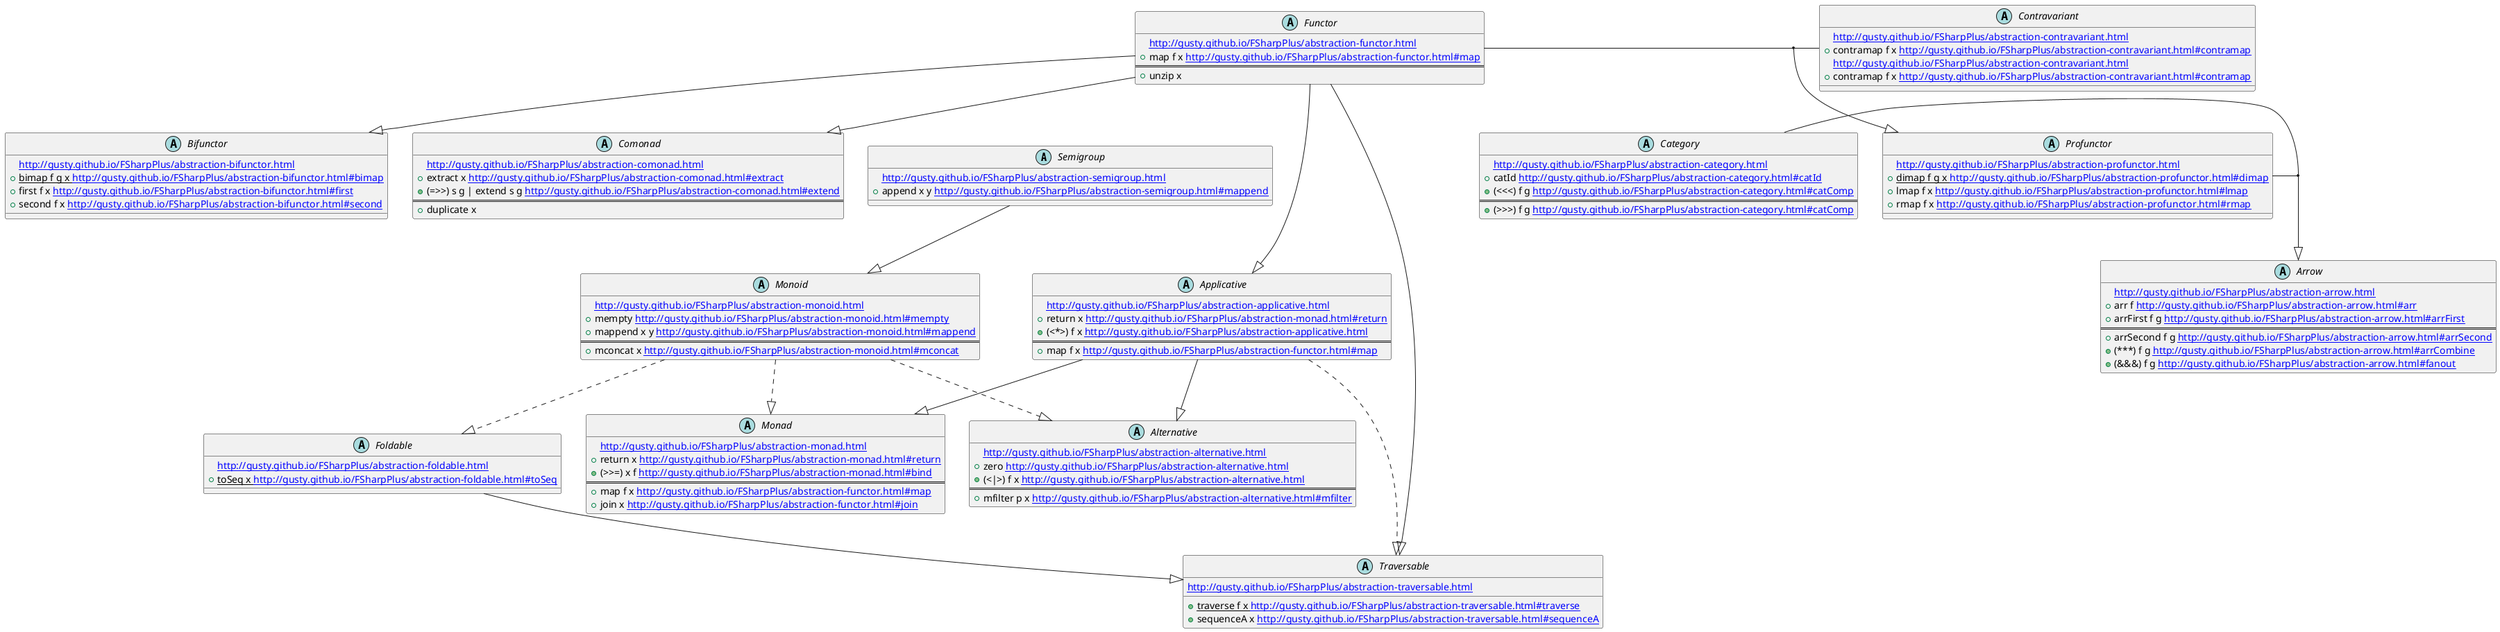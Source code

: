 @startuml

together {
	abstract class Semigroup {
	  [[http://gusty.github.io/FSharpPlus/abstraction-semigroup.html]]
	  + append x y [[http://gusty.github.io/FSharpPlus/abstraction-semigroup.html#mappend {Appends two semigroups} ]]
	}

	abstract class Comonad {
	  [[http://gusty.github.io/FSharpPlus/abstraction-comonad.html]]
	  + extract x [[http://gusty.github.io/FSharpPlus/abstraction-comonad.html#extract]]
	  + (=>>) s g | extend s g [[http://gusty.github.io/FSharpPlus/abstraction-comonad.html#extend]]
	  ==
	  + duplicate x
	}
}

abstract class Monoid {
  [[http://gusty.github.io/FSharpPlus/abstraction-monoid.html]]
  + mempty [[http://gusty.github.io/FSharpPlus/abstraction-monoid.html#mempty {Identity for mappend} ]]
  + mappend x y [[http://gusty.github.io/FSharpPlus/abstraction-monoid.html#mappend {Appends both monoids} ]]
  ==
  + mconcat x [[http://gusty.github.io/FSharpPlus/abstraction-monoid.html#mconcat {Flatten a sequence of monoids} ]]
}


abstract class Functor {
  [[http://gusty.github.io/FSharpPlus/abstraction-functor.html]]
  + map f x [[http://gusty.github.io/FSharpPlus/abstraction-functor.html#map {Lift a function into a Functor} ]]
  ==
  + unzip x
}

abstract class Contravariant {
  [[http://gusty.github.io/FSharpPlus/abstraction-contravariant.html]]
  + contramap f x [[http://gusty.github.io/FSharpPlus/abstraction-contravariant.html#contramap]]
}


abstract class Applicative {
  [[http://gusty.github.io/FSharpPlus/abstraction-applicative.html]]
  + return x [[http://gusty.github.io/FSharpPlus/abstraction-monad.html#return {Lift a value into a Functor} ]]
  + (<*>) f x [[http://gusty.github.io/FSharpPlus/abstraction-applicative.html {Apply a lifted argument to a lifted function} ]]
  ==
  + map f x [[http://gusty.github.io/FSharpPlus/abstraction-functor.html#map {Lift a function into a Functor} ]]
}

abstract class Alternative {
  [[http://gusty.github.io/FSharpPlus/abstraction-alternative.html]]
  + zero [[http://gusty.github.io/FSharpPlus/abstraction-alternative.html]]
  + (<|>) f x [[http://gusty.github.io/FSharpPlus/abstraction-alternative.html]]
  ==
  + mfilter p x [[http://gusty.github.io/FSharpPlus/abstraction-alternative.html#mfilter {Returns all values satisfying the predicate, if the predicate returns false will use the mzero value} ]]
}

abstract class Monad {
  [[http://gusty.github.io/FSharpPlus/abstraction-monad.html]]
  + return x [[http://gusty.github.io/FSharpPlus/abstraction-monad.html#return {Lift a value into a Functor} ]]
  + (>>=) x f [[http://gusty.github.io/FSharpPlus/abstraction-monad.html#bind {Takes a monadic value and a function from a plain type to a monadic value, and returns a new monadic value} ]]
  ==
  + map f x [[http://gusty.github.io/FSharpPlus/abstraction-functor.html#map {Lift a function into a Functor} ]]
  + join x [[http://gusty.github.io/FSharpPlus/abstraction-functor.html#join {Flattens two layers of monadic information into one} ]]
}


abstract class Bifunctor {
  [[http://gusty.github.io/FSharpPlus/abstraction-bifunctor.html]]
  + {static} bimap f g x [[http://gusty.github.io/FSharpPlus/abstraction-bifunctor.html#bimap]]
  + first f x [[http://gusty.github.io/FSharpPlus/abstraction-bifunctor.html#first]]
  + second f x [[http://gusty.github.io/FSharpPlus/abstraction-bifunctor.html#second]]
}



abstract class Foldable {
  [[http://gusty.github.io/FSharpPlus/abstraction-foldable.html]]
  {static} + toSeq x [[http://gusty.github.io/FSharpPlus/abstraction-foldable.html#toSeq {Converts to a seq} ]]
}


abstract class Traversable {
  [[http://gusty.github.io/FSharpPlus/abstraction-traversable.html]]
  {static} + traverse f x [[http://gusty.github.io/FSharpPlus/abstraction-traversable.html#traverse {Map each element of a structure to an action, evaluate them (left to right) and collect result }]]
  + sequenceA x [[http://gusty.github.io/FSharpPlus/abstraction-traversable.html#sequenceA {Evaluate each action in the structure (left to right) and collect the result } ]]
}

together {
	abstract class Profunctor {
	  [[http://gusty.github.io/FSharpPlus/abstraction-profunctor.html]]
	  + {static} dimap f g x [[http://gusty.github.io/FSharpPlus/abstraction-profunctor.html#dimap]]
	  + lmap f x [[http://gusty.github.io/FSharpPlus/abstraction-profunctor.html#lmap]]
	  + rmap f x [[http://gusty.github.io/FSharpPlus/abstraction-profunctor.html#rmap]]
	}

	abstract class Category {
	  [[http://gusty.github.io/FSharpPlus/abstraction-category.html]]
	  + catId [[http://gusty.github.io/FSharpPlus/abstraction-category.html#catId {The identity morphism. }]]
	  + (<<<) f g [[http://gusty.github.io/FSharpPlus/abstraction-category.html#catComp {Right-to-left morphism composition. } ]]
	  ==
	  + (>>>) f g [[http://gusty.github.io/FSharpPlus/abstraction-category.html#catComp {Left-to-right morphism composition. } ]]
	}
}

abstract class Contravariant {
  [[http://gusty.github.io/FSharpPlus/abstraction-contravariant.html]]
  + contramap f x [[http://gusty.github.io/FSharpPlus/abstraction-contravariant.html#contramap]]
}

abstract class Arrow {
  [[http://gusty.github.io/FSharpPlus/abstraction-arrow.html]]
  + arr f [[http://gusty.github.io/FSharpPlus/abstraction-arrow.html#arr {Lift a function to an arrow. }]]
  + arrFirst f g [[http://gusty.github.io/FSharpPlus/abstraction-arrow.html#arrFirst {Send the 1st component of the input through the argument arrow, and copy the rest unchanged to the output. } ]]
  ==
  + arrSecond f g [[http://gusty.github.io/FSharpPlus/abstraction-arrow.html#arrSecond {Send the 2nd component of the input through the argument arrow, and copy the rest unchanged to the output. } ]]
  + (***) f g [[http://gusty.github.io/FSharpPlus/abstraction-arrow.html#arrCombine {Split the input between the two argument arrows and combine their output. } ]]
  + (&&&) f g [[http://gusty.github.io/FSharpPlus/abstraction-arrow.html#fanout {Send the input to both argument arrows and combine their output. } ]]
}



Semigroup  --|> Monoid 
Functor  --|> Bifunctor
Functor  --|> Applicative
Applicative  --|> Monad
Applicative  --|> Alternative
Monoid ..|> Monad
Monoid ..|> Foldable
Functor --|> Comonad
Functor --|> Traversable
Foldable --|> Traversable
Applicative ..|> Traversable
Monoid ..|> Alternative
Functor - Contravariant
(Functor, Contravariant) --|> Profunctor
Profunctor - Category
(Profunctor, Category) --|>  Arrow

@enduml